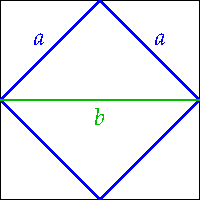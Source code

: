 settings.tex="pdflatex";

texpreamble("\usepackage{amsmath}
\usepackage{amsthm,amssymb}
\usepackage{mathpazo}
\usepackage[svgnames]{xcolor}
");
import graph;

size(100);

draw(unitsquare);
draw(shift((0.5,0))*scale(sqrt(0.5))*rotate(45)*unitsquare,blue);
draw("$b$",(0,0.5)--(1,0.5),heavygreen);
label("$a$",(0.25,0.75),NW,blue);
label("$a$",(0.75,0.75),NE,blue);